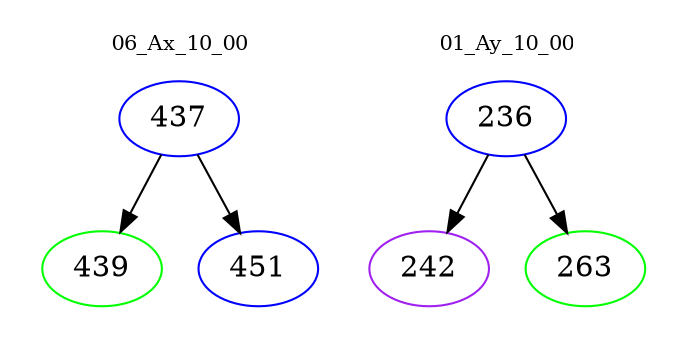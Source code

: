digraph{
subgraph cluster_0 {
color = white
label = "06_Ax_10_00";
fontsize=10;
T0_437 [label="437", color="blue"]
T0_437 -> T0_439 [color="black"]
T0_439 [label="439", color="green"]
T0_437 -> T0_451 [color="black"]
T0_451 [label="451", color="blue"]
}
subgraph cluster_1 {
color = white
label = "01_Ay_10_00";
fontsize=10;
T1_236 [label="236", color="blue"]
T1_236 -> T1_242 [color="black"]
T1_242 [label="242", color="purple"]
T1_236 -> T1_263 [color="black"]
T1_263 [label="263", color="green"]
}
}
